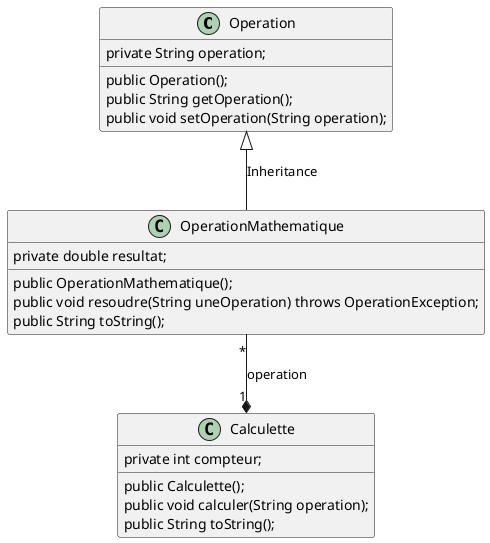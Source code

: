 @startuml

class Operation {
    private String operation;

    public Operation(); 
    public String getOperation();
    public void setOperation(String operation);
}

class OperationMathematique {
    private double resultat;

    public OperationMathematique();
    public void resoudre(String uneOperation) throws OperationException;
    public String toString();
} 

class Calculette {
    private int compteur;
	
    public Calculette();
    public void calculer(String operation);
    public String toString();
} 

Operation <|-down- OperationMathematique: Inheritance
Calculette "1" *-up- "*" OperationMathematique: operation

@enduml